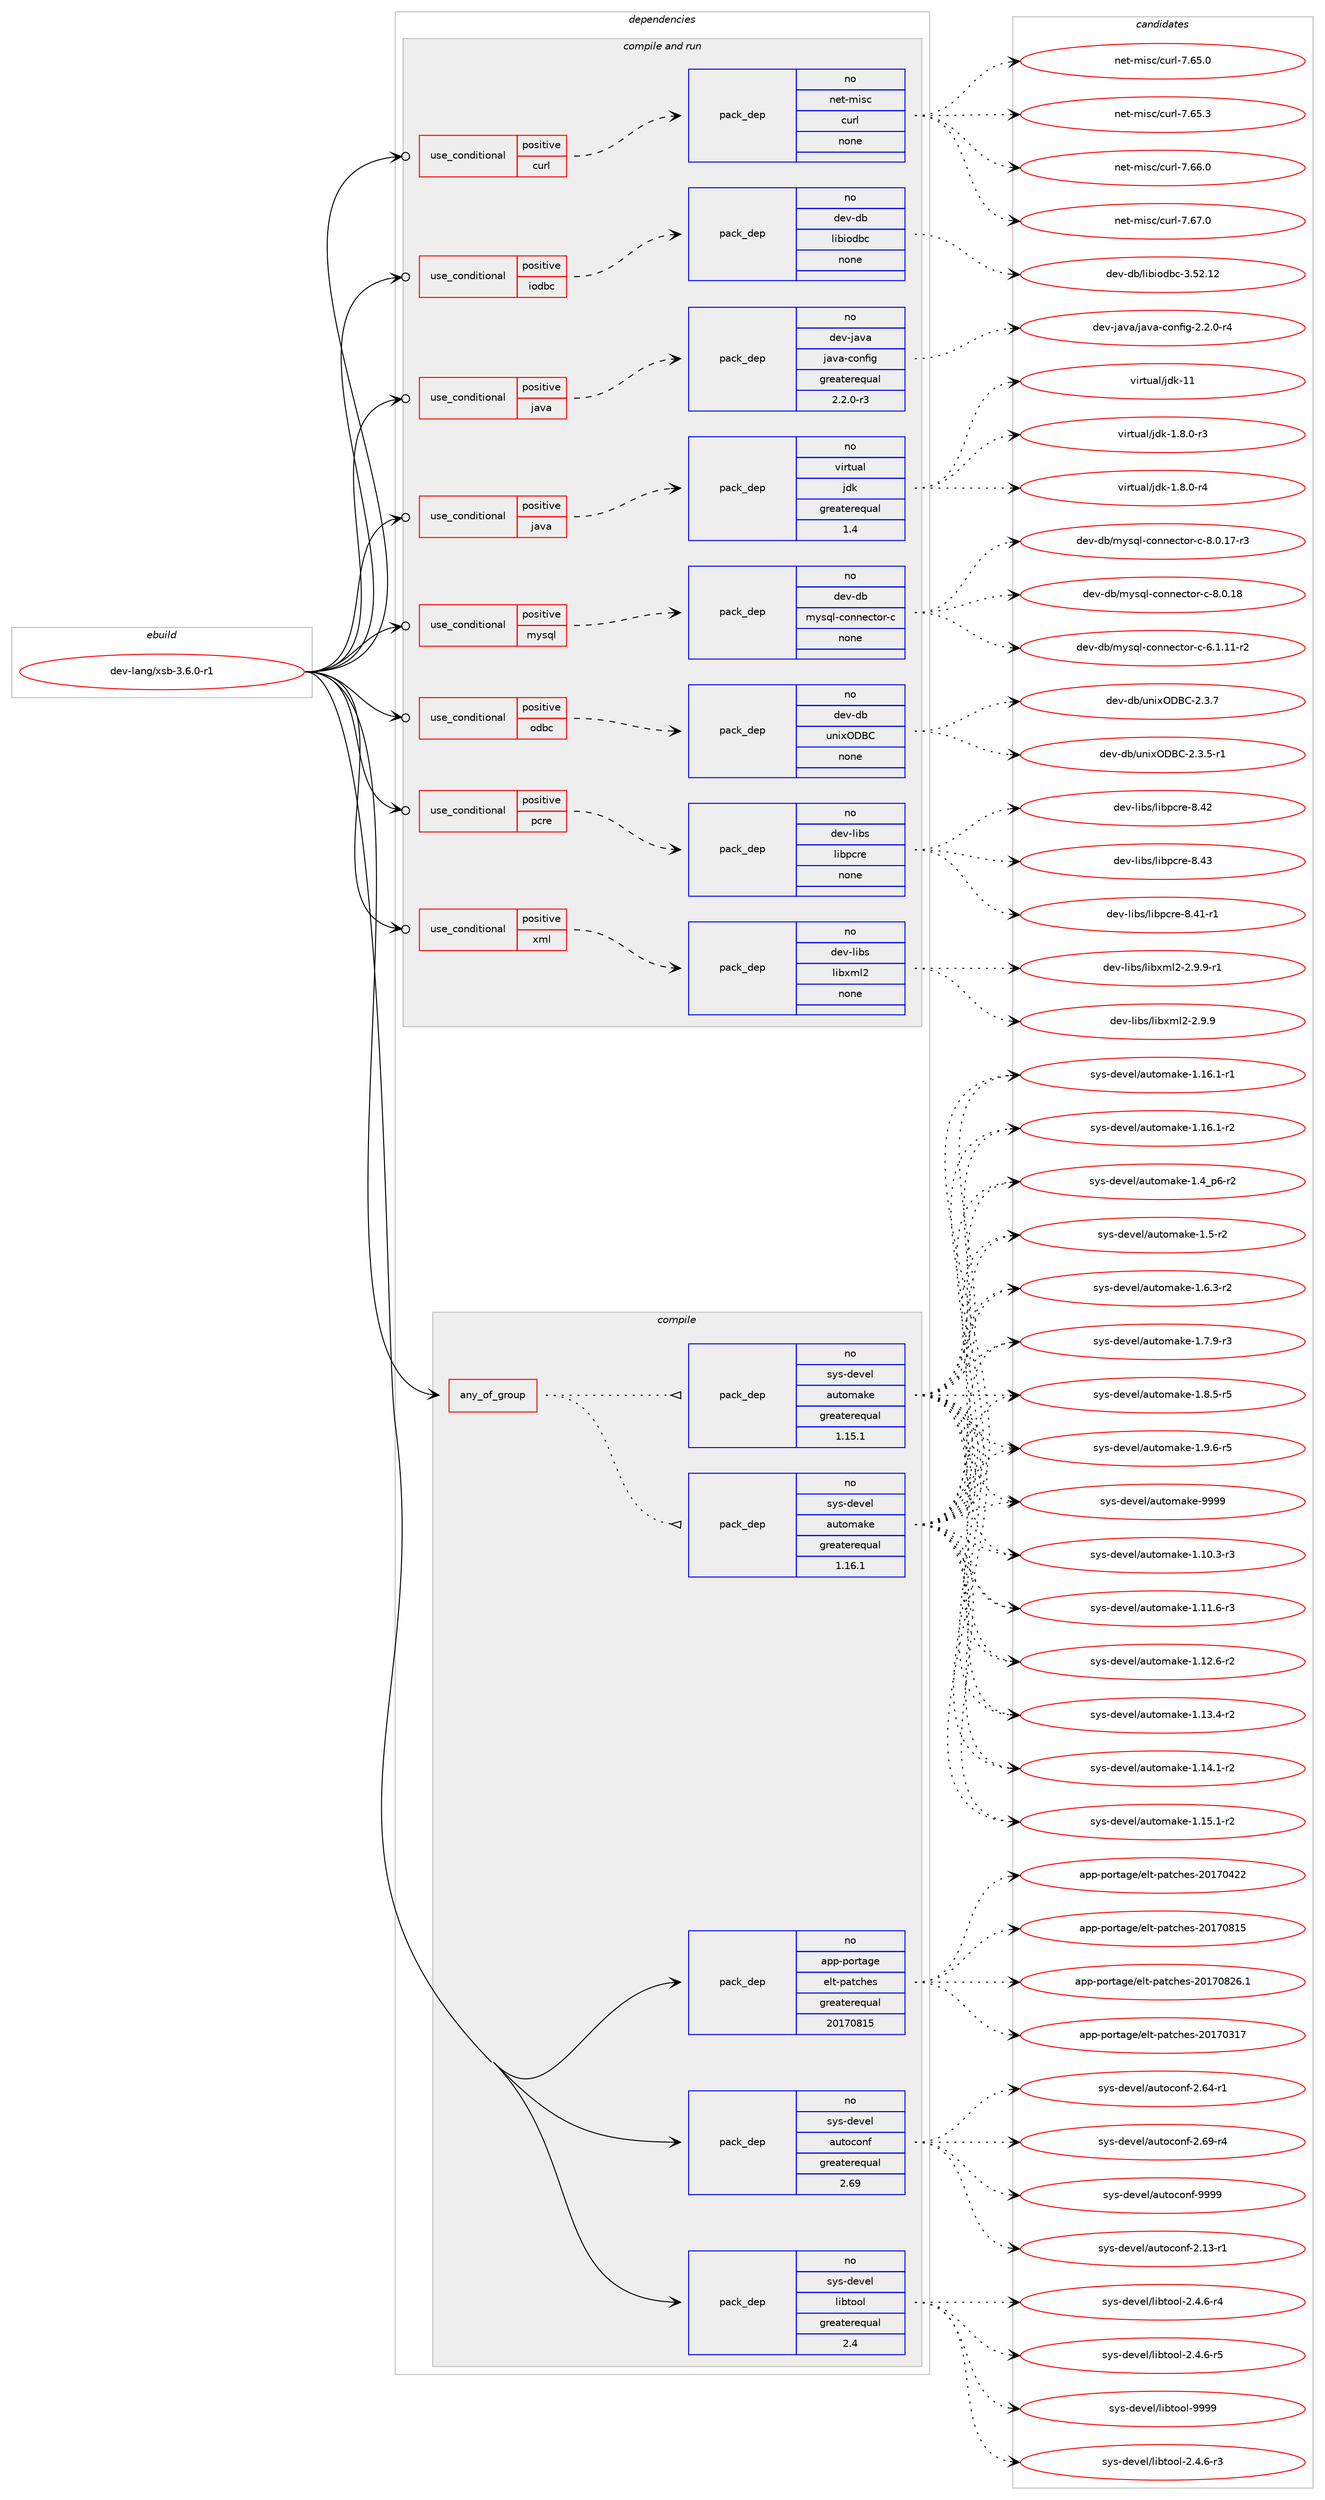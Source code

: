 digraph prolog {

# *************
# Graph options
# *************

newrank=true;
concentrate=true;
compound=true;
graph [rankdir=LR,fontname=Helvetica,fontsize=10,ranksep=1.5];#, ranksep=2.5, nodesep=0.2];
edge  [arrowhead=vee];
node  [fontname=Helvetica,fontsize=10];

# **********
# The ebuild
# **********

subgraph cluster_leftcol {
color=gray;
rank=same;
label=<<i>ebuild</i>>;
id [label="dev-lang/xsb-3.6.0-r1", color=red, width=4, href="../dev-lang/xsb-3.6.0-r1.svg"];
}

# ****************
# The dependencies
# ****************

subgraph cluster_midcol {
color=gray;
label=<<i>dependencies</i>>;
subgraph cluster_compile {
fillcolor="#eeeeee";
style=filled;
label=<<i>compile</i>>;
subgraph any10993 {
dependency562183 [label=<<TABLE BORDER="0" CELLBORDER="1" CELLSPACING="0" CELLPADDING="4"><TR><TD CELLPADDING="10">any_of_group</TD></TR></TABLE>>, shape=none, color=red];subgraph pack419895 {
dependency562184 [label=<<TABLE BORDER="0" CELLBORDER="1" CELLSPACING="0" CELLPADDING="4" WIDTH="220"><TR><TD ROWSPAN="6" CELLPADDING="30">pack_dep</TD></TR><TR><TD WIDTH="110">no</TD></TR><TR><TD>sys-devel</TD></TR><TR><TD>automake</TD></TR><TR><TD>greaterequal</TD></TR><TR><TD>1.16.1</TD></TR></TABLE>>, shape=none, color=blue];
}
dependency562183:e -> dependency562184:w [weight=20,style="dotted",arrowhead="oinv"];
subgraph pack419896 {
dependency562185 [label=<<TABLE BORDER="0" CELLBORDER="1" CELLSPACING="0" CELLPADDING="4" WIDTH="220"><TR><TD ROWSPAN="6" CELLPADDING="30">pack_dep</TD></TR><TR><TD WIDTH="110">no</TD></TR><TR><TD>sys-devel</TD></TR><TR><TD>automake</TD></TR><TR><TD>greaterequal</TD></TR><TR><TD>1.15.1</TD></TR></TABLE>>, shape=none, color=blue];
}
dependency562183:e -> dependency562185:w [weight=20,style="dotted",arrowhead="oinv"];
}
id:e -> dependency562183:w [weight=20,style="solid",arrowhead="vee"];
subgraph pack419897 {
dependency562186 [label=<<TABLE BORDER="0" CELLBORDER="1" CELLSPACING="0" CELLPADDING="4" WIDTH="220"><TR><TD ROWSPAN="6" CELLPADDING="30">pack_dep</TD></TR><TR><TD WIDTH="110">no</TD></TR><TR><TD>app-portage</TD></TR><TR><TD>elt-patches</TD></TR><TR><TD>greaterequal</TD></TR><TR><TD>20170815</TD></TR></TABLE>>, shape=none, color=blue];
}
id:e -> dependency562186:w [weight=20,style="solid",arrowhead="vee"];
subgraph pack419898 {
dependency562187 [label=<<TABLE BORDER="0" CELLBORDER="1" CELLSPACING="0" CELLPADDING="4" WIDTH="220"><TR><TD ROWSPAN="6" CELLPADDING="30">pack_dep</TD></TR><TR><TD WIDTH="110">no</TD></TR><TR><TD>sys-devel</TD></TR><TR><TD>autoconf</TD></TR><TR><TD>greaterequal</TD></TR><TR><TD>2.69</TD></TR></TABLE>>, shape=none, color=blue];
}
id:e -> dependency562187:w [weight=20,style="solid",arrowhead="vee"];
subgraph pack419899 {
dependency562188 [label=<<TABLE BORDER="0" CELLBORDER="1" CELLSPACING="0" CELLPADDING="4" WIDTH="220"><TR><TD ROWSPAN="6" CELLPADDING="30">pack_dep</TD></TR><TR><TD WIDTH="110">no</TD></TR><TR><TD>sys-devel</TD></TR><TR><TD>libtool</TD></TR><TR><TD>greaterequal</TD></TR><TR><TD>2.4</TD></TR></TABLE>>, shape=none, color=blue];
}
id:e -> dependency562188:w [weight=20,style="solid",arrowhead="vee"];
}
subgraph cluster_compileandrun {
fillcolor="#eeeeee";
style=filled;
label=<<i>compile and run</i>>;
subgraph cond130938 {
dependency562189 [label=<<TABLE BORDER="0" CELLBORDER="1" CELLSPACING="0" CELLPADDING="4"><TR><TD ROWSPAN="3" CELLPADDING="10">use_conditional</TD></TR><TR><TD>positive</TD></TR><TR><TD>curl</TD></TR></TABLE>>, shape=none, color=red];
subgraph pack419900 {
dependency562190 [label=<<TABLE BORDER="0" CELLBORDER="1" CELLSPACING="0" CELLPADDING="4" WIDTH="220"><TR><TD ROWSPAN="6" CELLPADDING="30">pack_dep</TD></TR><TR><TD WIDTH="110">no</TD></TR><TR><TD>net-misc</TD></TR><TR><TD>curl</TD></TR><TR><TD>none</TD></TR><TR><TD></TD></TR></TABLE>>, shape=none, color=blue];
}
dependency562189:e -> dependency562190:w [weight=20,style="dashed",arrowhead="vee"];
}
id:e -> dependency562189:w [weight=20,style="solid",arrowhead="odotvee"];
subgraph cond130939 {
dependency562191 [label=<<TABLE BORDER="0" CELLBORDER="1" CELLSPACING="0" CELLPADDING="4"><TR><TD ROWSPAN="3" CELLPADDING="10">use_conditional</TD></TR><TR><TD>positive</TD></TR><TR><TD>iodbc</TD></TR></TABLE>>, shape=none, color=red];
subgraph pack419901 {
dependency562192 [label=<<TABLE BORDER="0" CELLBORDER="1" CELLSPACING="0" CELLPADDING="4" WIDTH="220"><TR><TD ROWSPAN="6" CELLPADDING="30">pack_dep</TD></TR><TR><TD WIDTH="110">no</TD></TR><TR><TD>dev-db</TD></TR><TR><TD>libiodbc</TD></TR><TR><TD>none</TD></TR><TR><TD></TD></TR></TABLE>>, shape=none, color=blue];
}
dependency562191:e -> dependency562192:w [weight=20,style="dashed",arrowhead="vee"];
}
id:e -> dependency562191:w [weight=20,style="solid",arrowhead="odotvee"];
subgraph cond130940 {
dependency562193 [label=<<TABLE BORDER="0" CELLBORDER="1" CELLSPACING="0" CELLPADDING="4"><TR><TD ROWSPAN="3" CELLPADDING="10">use_conditional</TD></TR><TR><TD>positive</TD></TR><TR><TD>java</TD></TR></TABLE>>, shape=none, color=red];
subgraph pack419902 {
dependency562194 [label=<<TABLE BORDER="0" CELLBORDER="1" CELLSPACING="0" CELLPADDING="4" WIDTH="220"><TR><TD ROWSPAN="6" CELLPADDING="30">pack_dep</TD></TR><TR><TD WIDTH="110">no</TD></TR><TR><TD>dev-java</TD></TR><TR><TD>java-config</TD></TR><TR><TD>greaterequal</TD></TR><TR><TD>2.2.0-r3</TD></TR></TABLE>>, shape=none, color=blue];
}
dependency562193:e -> dependency562194:w [weight=20,style="dashed",arrowhead="vee"];
}
id:e -> dependency562193:w [weight=20,style="solid",arrowhead="odotvee"];
subgraph cond130941 {
dependency562195 [label=<<TABLE BORDER="0" CELLBORDER="1" CELLSPACING="0" CELLPADDING="4"><TR><TD ROWSPAN="3" CELLPADDING="10">use_conditional</TD></TR><TR><TD>positive</TD></TR><TR><TD>java</TD></TR></TABLE>>, shape=none, color=red];
subgraph pack419903 {
dependency562196 [label=<<TABLE BORDER="0" CELLBORDER="1" CELLSPACING="0" CELLPADDING="4" WIDTH="220"><TR><TD ROWSPAN="6" CELLPADDING="30">pack_dep</TD></TR><TR><TD WIDTH="110">no</TD></TR><TR><TD>virtual</TD></TR><TR><TD>jdk</TD></TR><TR><TD>greaterequal</TD></TR><TR><TD>1.4</TD></TR></TABLE>>, shape=none, color=blue];
}
dependency562195:e -> dependency562196:w [weight=20,style="dashed",arrowhead="vee"];
}
id:e -> dependency562195:w [weight=20,style="solid",arrowhead="odotvee"];
subgraph cond130942 {
dependency562197 [label=<<TABLE BORDER="0" CELLBORDER="1" CELLSPACING="0" CELLPADDING="4"><TR><TD ROWSPAN="3" CELLPADDING="10">use_conditional</TD></TR><TR><TD>positive</TD></TR><TR><TD>mysql</TD></TR></TABLE>>, shape=none, color=red];
subgraph pack419904 {
dependency562198 [label=<<TABLE BORDER="0" CELLBORDER="1" CELLSPACING="0" CELLPADDING="4" WIDTH="220"><TR><TD ROWSPAN="6" CELLPADDING="30">pack_dep</TD></TR><TR><TD WIDTH="110">no</TD></TR><TR><TD>dev-db</TD></TR><TR><TD>mysql-connector-c</TD></TR><TR><TD>none</TD></TR><TR><TD></TD></TR></TABLE>>, shape=none, color=blue];
}
dependency562197:e -> dependency562198:w [weight=20,style="dashed",arrowhead="vee"];
}
id:e -> dependency562197:w [weight=20,style="solid",arrowhead="odotvee"];
subgraph cond130943 {
dependency562199 [label=<<TABLE BORDER="0" CELLBORDER="1" CELLSPACING="0" CELLPADDING="4"><TR><TD ROWSPAN="3" CELLPADDING="10">use_conditional</TD></TR><TR><TD>positive</TD></TR><TR><TD>odbc</TD></TR></TABLE>>, shape=none, color=red];
subgraph pack419905 {
dependency562200 [label=<<TABLE BORDER="0" CELLBORDER="1" CELLSPACING="0" CELLPADDING="4" WIDTH="220"><TR><TD ROWSPAN="6" CELLPADDING="30">pack_dep</TD></TR><TR><TD WIDTH="110">no</TD></TR><TR><TD>dev-db</TD></TR><TR><TD>unixODBC</TD></TR><TR><TD>none</TD></TR><TR><TD></TD></TR></TABLE>>, shape=none, color=blue];
}
dependency562199:e -> dependency562200:w [weight=20,style="dashed",arrowhead="vee"];
}
id:e -> dependency562199:w [weight=20,style="solid",arrowhead="odotvee"];
subgraph cond130944 {
dependency562201 [label=<<TABLE BORDER="0" CELLBORDER="1" CELLSPACING="0" CELLPADDING="4"><TR><TD ROWSPAN="3" CELLPADDING="10">use_conditional</TD></TR><TR><TD>positive</TD></TR><TR><TD>pcre</TD></TR></TABLE>>, shape=none, color=red];
subgraph pack419906 {
dependency562202 [label=<<TABLE BORDER="0" CELLBORDER="1" CELLSPACING="0" CELLPADDING="4" WIDTH="220"><TR><TD ROWSPAN="6" CELLPADDING="30">pack_dep</TD></TR><TR><TD WIDTH="110">no</TD></TR><TR><TD>dev-libs</TD></TR><TR><TD>libpcre</TD></TR><TR><TD>none</TD></TR><TR><TD></TD></TR></TABLE>>, shape=none, color=blue];
}
dependency562201:e -> dependency562202:w [weight=20,style="dashed",arrowhead="vee"];
}
id:e -> dependency562201:w [weight=20,style="solid",arrowhead="odotvee"];
subgraph cond130945 {
dependency562203 [label=<<TABLE BORDER="0" CELLBORDER="1" CELLSPACING="0" CELLPADDING="4"><TR><TD ROWSPAN="3" CELLPADDING="10">use_conditional</TD></TR><TR><TD>positive</TD></TR><TR><TD>xml</TD></TR></TABLE>>, shape=none, color=red];
subgraph pack419907 {
dependency562204 [label=<<TABLE BORDER="0" CELLBORDER="1" CELLSPACING="0" CELLPADDING="4" WIDTH="220"><TR><TD ROWSPAN="6" CELLPADDING="30">pack_dep</TD></TR><TR><TD WIDTH="110">no</TD></TR><TR><TD>dev-libs</TD></TR><TR><TD>libxml2</TD></TR><TR><TD>none</TD></TR><TR><TD></TD></TR></TABLE>>, shape=none, color=blue];
}
dependency562203:e -> dependency562204:w [weight=20,style="dashed",arrowhead="vee"];
}
id:e -> dependency562203:w [weight=20,style="solid",arrowhead="odotvee"];
}
subgraph cluster_run {
fillcolor="#eeeeee";
style=filled;
label=<<i>run</i>>;
}
}

# **************
# The candidates
# **************

subgraph cluster_choices {
rank=same;
color=gray;
label=<<i>candidates</i>>;

subgraph choice419895 {
color=black;
nodesep=1;
choice11512111545100101118101108479711711611110997107101454946494846514511451 [label="sys-devel/automake-1.10.3-r3", color=red, width=4,href="../sys-devel/automake-1.10.3-r3.svg"];
choice11512111545100101118101108479711711611110997107101454946494946544511451 [label="sys-devel/automake-1.11.6-r3", color=red, width=4,href="../sys-devel/automake-1.11.6-r3.svg"];
choice11512111545100101118101108479711711611110997107101454946495046544511450 [label="sys-devel/automake-1.12.6-r2", color=red, width=4,href="../sys-devel/automake-1.12.6-r2.svg"];
choice11512111545100101118101108479711711611110997107101454946495146524511450 [label="sys-devel/automake-1.13.4-r2", color=red, width=4,href="../sys-devel/automake-1.13.4-r2.svg"];
choice11512111545100101118101108479711711611110997107101454946495246494511450 [label="sys-devel/automake-1.14.1-r2", color=red, width=4,href="../sys-devel/automake-1.14.1-r2.svg"];
choice11512111545100101118101108479711711611110997107101454946495346494511450 [label="sys-devel/automake-1.15.1-r2", color=red, width=4,href="../sys-devel/automake-1.15.1-r2.svg"];
choice11512111545100101118101108479711711611110997107101454946495446494511449 [label="sys-devel/automake-1.16.1-r1", color=red, width=4,href="../sys-devel/automake-1.16.1-r1.svg"];
choice11512111545100101118101108479711711611110997107101454946495446494511450 [label="sys-devel/automake-1.16.1-r2", color=red, width=4,href="../sys-devel/automake-1.16.1-r2.svg"];
choice115121115451001011181011084797117116111109971071014549465295112544511450 [label="sys-devel/automake-1.4_p6-r2", color=red, width=4,href="../sys-devel/automake-1.4_p6-r2.svg"];
choice11512111545100101118101108479711711611110997107101454946534511450 [label="sys-devel/automake-1.5-r2", color=red, width=4,href="../sys-devel/automake-1.5-r2.svg"];
choice115121115451001011181011084797117116111109971071014549465446514511450 [label="sys-devel/automake-1.6.3-r2", color=red, width=4,href="../sys-devel/automake-1.6.3-r2.svg"];
choice115121115451001011181011084797117116111109971071014549465546574511451 [label="sys-devel/automake-1.7.9-r3", color=red, width=4,href="../sys-devel/automake-1.7.9-r3.svg"];
choice115121115451001011181011084797117116111109971071014549465646534511453 [label="sys-devel/automake-1.8.5-r5", color=red, width=4,href="../sys-devel/automake-1.8.5-r5.svg"];
choice115121115451001011181011084797117116111109971071014549465746544511453 [label="sys-devel/automake-1.9.6-r5", color=red, width=4,href="../sys-devel/automake-1.9.6-r5.svg"];
choice115121115451001011181011084797117116111109971071014557575757 [label="sys-devel/automake-9999", color=red, width=4,href="../sys-devel/automake-9999.svg"];
dependency562184:e -> choice11512111545100101118101108479711711611110997107101454946494846514511451:w [style=dotted,weight="100"];
dependency562184:e -> choice11512111545100101118101108479711711611110997107101454946494946544511451:w [style=dotted,weight="100"];
dependency562184:e -> choice11512111545100101118101108479711711611110997107101454946495046544511450:w [style=dotted,weight="100"];
dependency562184:e -> choice11512111545100101118101108479711711611110997107101454946495146524511450:w [style=dotted,weight="100"];
dependency562184:e -> choice11512111545100101118101108479711711611110997107101454946495246494511450:w [style=dotted,weight="100"];
dependency562184:e -> choice11512111545100101118101108479711711611110997107101454946495346494511450:w [style=dotted,weight="100"];
dependency562184:e -> choice11512111545100101118101108479711711611110997107101454946495446494511449:w [style=dotted,weight="100"];
dependency562184:e -> choice11512111545100101118101108479711711611110997107101454946495446494511450:w [style=dotted,weight="100"];
dependency562184:e -> choice115121115451001011181011084797117116111109971071014549465295112544511450:w [style=dotted,weight="100"];
dependency562184:e -> choice11512111545100101118101108479711711611110997107101454946534511450:w [style=dotted,weight="100"];
dependency562184:e -> choice115121115451001011181011084797117116111109971071014549465446514511450:w [style=dotted,weight="100"];
dependency562184:e -> choice115121115451001011181011084797117116111109971071014549465546574511451:w [style=dotted,weight="100"];
dependency562184:e -> choice115121115451001011181011084797117116111109971071014549465646534511453:w [style=dotted,weight="100"];
dependency562184:e -> choice115121115451001011181011084797117116111109971071014549465746544511453:w [style=dotted,weight="100"];
dependency562184:e -> choice115121115451001011181011084797117116111109971071014557575757:w [style=dotted,weight="100"];
}
subgraph choice419896 {
color=black;
nodesep=1;
choice11512111545100101118101108479711711611110997107101454946494846514511451 [label="sys-devel/automake-1.10.3-r3", color=red, width=4,href="../sys-devel/automake-1.10.3-r3.svg"];
choice11512111545100101118101108479711711611110997107101454946494946544511451 [label="sys-devel/automake-1.11.6-r3", color=red, width=4,href="../sys-devel/automake-1.11.6-r3.svg"];
choice11512111545100101118101108479711711611110997107101454946495046544511450 [label="sys-devel/automake-1.12.6-r2", color=red, width=4,href="../sys-devel/automake-1.12.6-r2.svg"];
choice11512111545100101118101108479711711611110997107101454946495146524511450 [label="sys-devel/automake-1.13.4-r2", color=red, width=4,href="../sys-devel/automake-1.13.4-r2.svg"];
choice11512111545100101118101108479711711611110997107101454946495246494511450 [label="sys-devel/automake-1.14.1-r2", color=red, width=4,href="../sys-devel/automake-1.14.1-r2.svg"];
choice11512111545100101118101108479711711611110997107101454946495346494511450 [label="sys-devel/automake-1.15.1-r2", color=red, width=4,href="../sys-devel/automake-1.15.1-r2.svg"];
choice11512111545100101118101108479711711611110997107101454946495446494511449 [label="sys-devel/automake-1.16.1-r1", color=red, width=4,href="../sys-devel/automake-1.16.1-r1.svg"];
choice11512111545100101118101108479711711611110997107101454946495446494511450 [label="sys-devel/automake-1.16.1-r2", color=red, width=4,href="../sys-devel/automake-1.16.1-r2.svg"];
choice115121115451001011181011084797117116111109971071014549465295112544511450 [label="sys-devel/automake-1.4_p6-r2", color=red, width=4,href="../sys-devel/automake-1.4_p6-r2.svg"];
choice11512111545100101118101108479711711611110997107101454946534511450 [label="sys-devel/automake-1.5-r2", color=red, width=4,href="../sys-devel/automake-1.5-r2.svg"];
choice115121115451001011181011084797117116111109971071014549465446514511450 [label="sys-devel/automake-1.6.3-r2", color=red, width=4,href="../sys-devel/automake-1.6.3-r2.svg"];
choice115121115451001011181011084797117116111109971071014549465546574511451 [label="sys-devel/automake-1.7.9-r3", color=red, width=4,href="../sys-devel/automake-1.7.9-r3.svg"];
choice115121115451001011181011084797117116111109971071014549465646534511453 [label="sys-devel/automake-1.8.5-r5", color=red, width=4,href="../sys-devel/automake-1.8.5-r5.svg"];
choice115121115451001011181011084797117116111109971071014549465746544511453 [label="sys-devel/automake-1.9.6-r5", color=red, width=4,href="../sys-devel/automake-1.9.6-r5.svg"];
choice115121115451001011181011084797117116111109971071014557575757 [label="sys-devel/automake-9999", color=red, width=4,href="../sys-devel/automake-9999.svg"];
dependency562185:e -> choice11512111545100101118101108479711711611110997107101454946494846514511451:w [style=dotted,weight="100"];
dependency562185:e -> choice11512111545100101118101108479711711611110997107101454946494946544511451:w [style=dotted,weight="100"];
dependency562185:e -> choice11512111545100101118101108479711711611110997107101454946495046544511450:w [style=dotted,weight="100"];
dependency562185:e -> choice11512111545100101118101108479711711611110997107101454946495146524511450:w [style=dotted,weight="100"];
dependency562185:e -> choice11512111545100101118101108479711711611110997107101454946495246494511450:w [style=dotted,weight="100"];
dependency562185:e -> choice11512111545100101118101108479711711611110997107101454946495346494511450:w [style=dotted,weight="100"];
dependency562185:e -> choice11512111545100101118101108479711711611110997107101454946495446494511449:w [style=dotted,weight="100"];
dependency562185:e -> choice11512111545100101118101108479711711611110997107101454946495446494511450:w [style=dotted,weight="100"];
dependency562185:e -> choice115121115451001011181011084797117116111109971071014549465295112544511450:w [style=dotted,weight="100"];
dependency562185:e -> choice11512111545100101118101108479711711611110997107101454946534511450:w [style=dotted,weight="100"];
dependency562185:e -> choice115121115451001011181011084797117116111109971071014549465446514511450:w [style=dotted,weight="100"];
dependency562185:e -> choice115121115451001011181011084797117116111109971071014549465546574511451:w [style=dotted,weight="100"];
dependency562185:e -> choice115121115451001011181011084797117116111109971071014549465646534511453:w [style=dotted,weight="100"];
dependency562185:e -> choice115121115451001011181011084797117116111109971071014549465746544511453:w [style=dotted,weight="100"];
dependency562185:e -> choice115121115451001011181011084797117116111109971071014557575757:w [style=dotted,weight="100"];
}
subgraph choice419897 {
color=black;
nodesep=1;
choice97112112451121111141169710310147101108116451129711699104101115455048495548514955 [label="app-portage/elt-patches-20170317", color=red, width=4,href="../app-portage/elt-patches-20170317.svg"];
choice97112112451121111141169710310147101108116451129711699104101115455048495548525050 [label="app-portage/elt-patches-20170422", color=red, width=4,href="../app-portage/elt-patches-20170422.svg"];
choice97112112451121111141169710310147101108116451129711699104101115455048495548564953 [label="app-portage/elt-patches-20170815", color=red, width=4,href="../app-portage/elt-patches-20170815.svg"];
choice971121124511211111411697103101471011081164511297116991041011154550484955485650544649 [label="app-portage/elt-patches-20170826.1", color=red, width=4,href="../app-portage/elt-patches-20170826.1.svg"];
dependency562186:e -> choice97112112451121111141169710310147101108116451129711699104101115455048495548514955:w [style=dotted,weight="100"];
dependency562186:e -> choice97112112451121111141169710310147101108116451129711699104101115455048495548525050:w [style=dotted,weight="100"];
dependency562186:e -> choice97112112451121111141169710310147101108116451129711699104101115455048495548564953:w [style=dotted,weight="100"];
dependency562186:e -> choice971121124511211111411697103101471011081164511297116991041011154550484955485650544649:w [style=dotted,weight="100"];
}
subgraph choice419898 {
color=black;
nodesep=1;
choice1151211154510010111810110847971171161119911111010245504649514511449 [label="sys-devel/autoconf-2.13-r1", color=red, width=4,href="../sys-devel/autoconf-2.13-r1.svg"];
choice1151211154510010111810110847971171161119911111010245504654524511449 [label="sys-devel/autoconf-2.64-r1", color=red, width=4,href="../sys-devel/autoconf-2.64-r1.svg"];
choice1151211154510010111810110847971171161119911111010245504654574511452 [label="sys-devel/autoconf-2.69-r4", color=red, width=4,href="../sys-devel/autoconf-2.69-r4.svg"];
choice115121115451001011181011084797117116111991111101024557575757 [label="sys-devel/autoconf-9999", color=red, width=4,href="../sys-devel/autoconf-9999.svg"];
dependency562187:e -> choice1151211154510010111810110847971171161119911111010245504649514511449:w [style=dotted,weight="100"];
dependency562187:e -> choice1151211154510010111810110847971171161119911111010245504654524511449:w [style=dotted,weight="100"];
dependency562187:e -> choice1151211154510010111810110847971171161119911111010245504654574511452:w [style=dotted,weight="100"];
dependency562187:e -> choice115121115451001011181011084797117116111991111101024557575757:w [style=dotted,weight="100"];
}
subgraph choice419899 {
color=black;
nodesep=1;
choice1151211154510010111810110847108105981161111111084550465246544511451 [label="sys-devel/libtool-2.4.6-r3", color=red, width=4,href="../sys-devel/libtool-2.4.6-r3.svg"];
choice1151211154510010111810110847108105981161111111084550465246544511452 [label="sys-devel/libtool-2.4.6-r4", color=red, width=4,href="../sys-devel/libtool-2.4.6-r4.svg"];
choice1151211154510010111810110847108105981161111111084550465246544511453 [label="sys-devel/libtool-2.4.6-r5", color=red, width=4,href="../sys-devel/libtool-2.4.6-r5.svg"];
choice1151211154510010111810110847108105981161111111084557575757 [label="sys-devel/libtool-9999", color=red, width=4,href="../sys-devel/libtool-9999.svg"];
dependency562188:e -> choice1151211154510010111810110847108105981161111111084550465246544511451:w [style=dotted,weight="100"];
dependency562188:e -> choice1151211154510010111810110847108105981161111111084550465246544511452:w [style=dotted,weight="100"];
dependency562188:e -> choice1151211154510010111810110847108105981161111111084550465246544511453:w [style=dotted,weight="100"];
dependency562188:e -> choice1151211154510010111810110847108105981161111111084557575757:w [style=dotted,weight="100"];
}
subgraph choice419900 {
color=black;
nodesep=1;
choice1101011164510910511599479911711410845554654534648 [label="net-misc/curl-7.65.0", color=red, width=4,href="../net-misc/curl-7.65.0.svg"];
choice1101011164510910511599479911711410845554654534651 [label="net-misc/curl-7.65.3", color=red, width=4,href="../net-misc/curl-7.65.3.svg"];
choice1101011164510910511599479911711410845554654544648 [label="net-misc/curl-7.66.0", color=red, width=4,href="../net-misc/curl-7.66.0.svg"];
choice1101011164510910511599479911711410845554654554648 [label="net-misc/curl-7.67.0", color=red, width=4,href="../net-misc/curl-7.67.0.svg"];
dependency562190:e -> choice1101011164510910511599479911711410845554654534648:w [style=dotted,weight="100"];
dependency562190:e -> choice1101011164510910511599479911711410845554654534651:w [style=dotted,weight="100"];
dependency562190:e -> choice1101011164510910511599479911711410845554654544648:w [style=dotted,weight="100"];
dependency562190:e -> choice1101011164510910511599479911711410845554654554648:w [style=dotted,weight="100"];
}
subgraph choice419901 {
color=black;
nodesep=1;
choice1001011184510098471081059810511110098994551465350464950 [label="dev-db/libiodbc-3.52.12", color=red, width=4,href="../dev-db/libiodbc-3.52.12.svg"];
dependency562192:e -> choice1001011184510098471081059810511110098994551465350464950:w [style=dotted,weight="100"];
}
subgraph choice419902 {
color=black;
nodesep=1;
choice10010111845106971189747106971189745991111101021051034550465046484511452 [label="dev-java/java-config-2.2.0-r4", color=red, width=4,href="../dev-java/java-config-2.2.0-r4.svg"];
dependency562194:e -> choice10010111845106971189747106971189745991111101021051034550465046484511452:w [style=dotted,weight="100"];
}
subgraph choice419903 {
color=black;
nodesep=1;
choice11810511411611797108471061001074549465646484511451 [label="virtual/jdk-1.8.0-r3", color=red, width=4,href="../virtual/jdk-1.8.0-r3.svg"];
choice11810511411611797108471061001074549465646484511452 [label="virtual/jdk-1.8.0-r4", color=red, width=4,href="../virtual/jdk-1.8.0-r4.svg"];
choice1181051141161179710847106100107454949 [label="virtual/jdk-11", color=red, width=4,href="../virtual/jdk-11.svg"];
dependency562196:e -> choice11810511411611797108471061001074549465646484511451:w [style=dotted,weight="100"];
dependency562196:e -> choice11810511411611797108471061001074549465646484511452:w [style=dotted,weight="100"];
dependency562196:e -> choice1181051141161179710847106100107454949:w [style=dotted,weight="100"];
}
subgraph choice419904 {
color=black;
nodesep=1;
choice1001011184510098471091211151131084599111110110101991161111144599455446494649494511450 [label="dev-db/mysql-connector-c-6.1.11-r2", color=red, width=4,href="../dev-db/mysql-connector-c-6.1.11-r2.svg"];
choice1001011184510098471091211151131084599111110110101991161111144599455646484649554511451 [label="dev-db/mysql-connector-c-8.0.17-r3", color=red, width=4,href="../dev-db/mysql-connector-c-8.0.17-r3.svg"];
choice100101118451009847109121115113108459911111011010199116111114459945564648464956 [label="dev-db/mysql-connector-c-8.0.18", color=red, width=4,href="../dev-db/mysql-connector-c-8.0.18.svg"];
dependency562198:e -> choice1001011184510098471091211151131084599111110110101991161111144599455446494649494511450:w [style=dotted,weight="100"];
dependency562198:e -> choice1001011184510098471091211151131084599111110110101991161111144599455646484649554511451:w [style=dotted,weight="100"];
dependency562198:e -> choice100101118451009847109121115113108459911111011010199116111114459945564648464956:w [style=dotted,weight="100"];
}
subgraph choice419905 {
color=black;
nodesep=1;
choice100101118451009847117110105120796866674550465146534511449 [label="dev-db/unixODBC-2.3.5-r1", color=red, width=4,href="../dev-db/unixODBC-2.3.5-r1.svg"];
choice10010111845100984711711010512079686667455046514655 [label="dev-db/unixODBC-2.3.7", color=red, width=4,href="../dev-db/unixODBC-2.3.7.svg"];
dependency562200:e -> choice100101118451009847117110105120796866674550465146534511449:w [style=dotted,weight="100"];
dependency562200:e -> choice10010111845100984711711010512079686667455046514655:w [style=dotted,weight="100"];
}
subgraph choice419906 {
color=black;
nodesep=1;
choice100101118451081059811547108105981129911410145564652494511449 [label="dev-libs/libpcre-8.41-r1", color=red, width=4,href="../dev-libs/libpcre-8.41-r1.svg"];
choice10010111845108105981154710810598112991141014556465250 [label="dev-libs/libpcre-8.42", color=red, width=4,href="../dev-libs/libpcre-8.42.svg"];
choice10010111845108105981154710810598112991141014556465251 [label="dev-libs/libpcre-8.43", color=red, width=4,href="../dev-libs/libpcre-8.43.svg"];
dependency562202:e -> choice100101118451081059811547108105981129911410145564652494511449:w [style=dotted,weight="100"];
dependency562202:e -> choice10010111845108105981154710810598112991141014556465250:w [style=dotted,weight="100"];
dependency562202:e -> choice10010111845108105981154710810598112991141014556465251:w [style=dotted,weight="100"];
}
subgraph choice419907 {
color=black;
nodesep=1;
choice1001011184510810598115471081059812010910850455046574657 [label="dev-libs/libxml2-2.9.9", color=red, width=4,href="../dev-libs/libxml2-2.9.9.svg"];
choice10010111845108105981154710810598120109108504550465746574511449 [label="dev-libs/libxml2-2.9.9-r1", color=red, width=4,href="../dev-libs/libxml2-2.9.9-r1.svg"];
dependency562204:e -> choice1001011184510810598115471081059812010910850455046574657:w [style=dotted,weight="100"];
dependency562204:e -> choice10010111845108105981154710810598120109108504550465746574511449:w [style=dotted,weight="100"];
}
}

}
